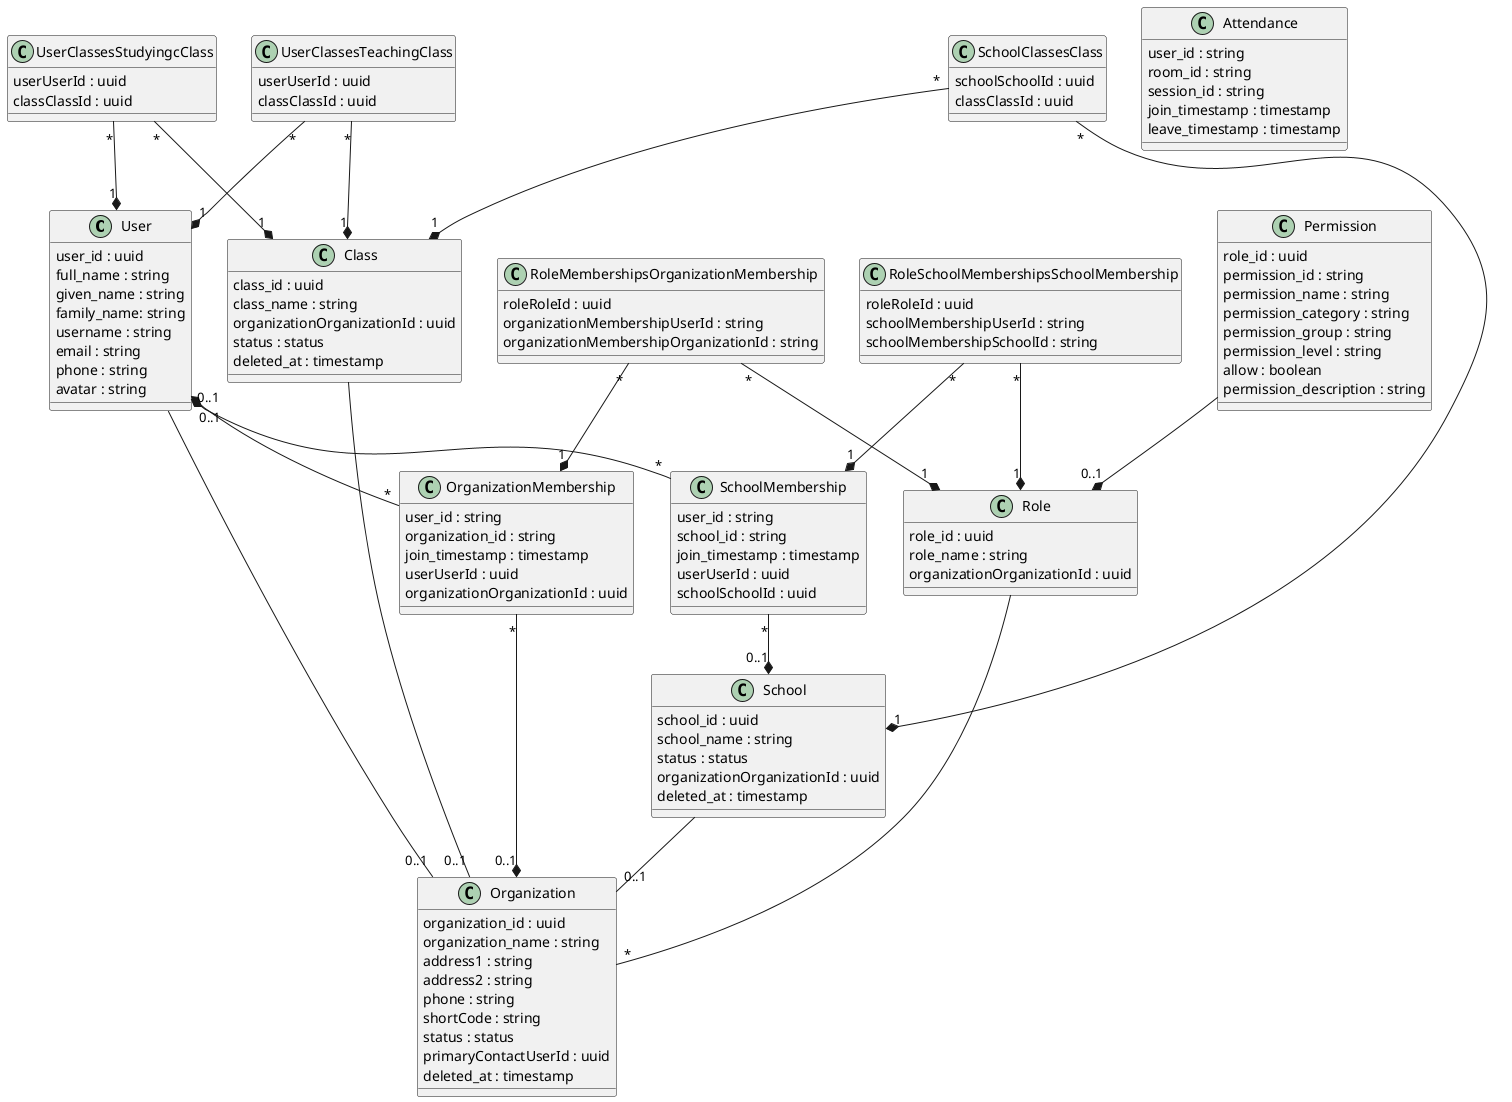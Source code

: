 @startuml
class User {
  user_id : uuid
  full_name : string
  given_name : string
  family_name: string
  username : string
  email : string
  phone : string
  avatar : string
}

class Class {
  class_id : uuid
  class_name : string
  organizationOrganizationId : uuid
  status : status
  deleted_at : timestamp
}

class Organization {
  organization_id : uuid
  organization_name : string
  address1 : string
  address2 : string
  phone : string
  shortCode : string
  status : status
  primaryContactUserId : uuid
  deleted_at : timestamp
}

class OrganizationMembership {
  user_id : string
  organization_id : string
  join_timestamp : timestamp
  userUserId : uuid
  organizationOrganizationId : uuid
}

class Permission {
  role_id : uuid
  permission_id : string
  permission_name : string
  permission_category : string
  permission_group : string
  permission_level : string
  allow : boolean
  permission_description : string
}

class Role {
  role_id : uuid
  role_name : string
  organizationOrganizationId : uuid
}

class School {
  school_id : uuid
  school_name : string
  status : status
  organizationOrganizationId : uuid
  deleted_at : timestamp
}

class SchoolMembership {
  user_id : string
  school_id : string
  join_timestamp : timestamp
  userUserId : uuid
  schoolSchoolId : uuid
}

class Attendance {
  user_id : string
  room_id : string
  session_id : string
  join_timestamp : timestamp
  leave_timestamp : timestamp
}

class RoleMembershipsOrganizationMembership {
  roleRoleId : uuid
  organizationMembershipUserId : string
  organizationMembershipOrganizationId : string
}

class RoleSchoolMembershipsSchoolMembership {
  roleRoleId : uuid
  schoolMembershipUserId : string
  schoolMembershipSchoolId : string
}

class UserClassesStudyingcClass {
  userUserId : uuid
  classClassId : uuid
}

class UserClassesTeachingClass {
  userUserId : uuid
  classClassId : uuid
}

class SchoolClassesClass {
  schoolSchoolId : uuid
  classClassId : uuid
}

Role -- "*" Organization
User -- "0..1" Organization
User "0..1" *-- "*" OrganizationMembership
OrganizationMembership "*" --* "0..1" Organization
Class -- "0..1" Organization
Permission --* "0..1" Role
School -- "0..1" Organization
User "0..1" *-- "*" SchoolMembership
SchoolMembership "*" --* "0..1" School
RoleMembershipsOrganizationMembership "*" --* "1" Role
RoleMembershipsOrganizationMembership "*" --* "1" OrganizationMembership
RoleSchoolMembershipsSchoolMembership "*" --* "1" Role
RoleSchoolMembershipsSchoolMembership "*" --* "1" SchoolMembership
UserClassesStudyingcClass "*" --* "1" User
UserClassesStudyingcClass "*" --* "1" Class
UserClassesTeachingClass "*" --* "1" User
UserClassesTeachingClass "*" --* "1" Class
SchoolClassesClass "*" --* "1" School
SchoolClassesClass "*" --* "1" Class

@enduml

